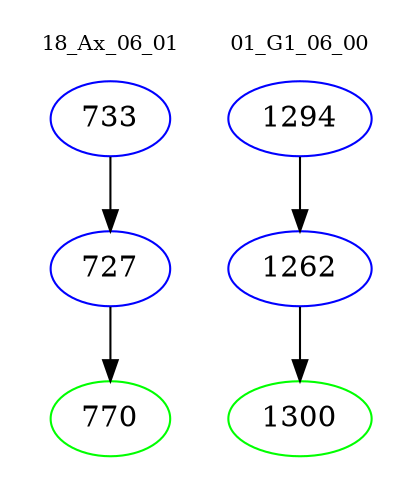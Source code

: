 digraph{
subgraph cluster_0 {
color = white
label = "18_Ax_06_01";
fontsize=10;
T0_733 [label="733", color="blue"]
T0_733 -> T0_727 [color="black"]
T0_727 [label="727", color="blue"]
T0_727 -> T0_770 [color="black"]
T0_770 [label="770", color="green"]
}
subgraph cluster_1 {
color = white
label = "01_G1_06_00";
fontsize=10;
T1_1294 [label="1294", color="blue"]
T1_1294 -> T1_1262 [color="black"]
T1_1262 [label="1262", color="blue"]
T1_1262 -> T1_1300 [color="black"]
T1_1300 [label="1300", color="green"]
}
}
